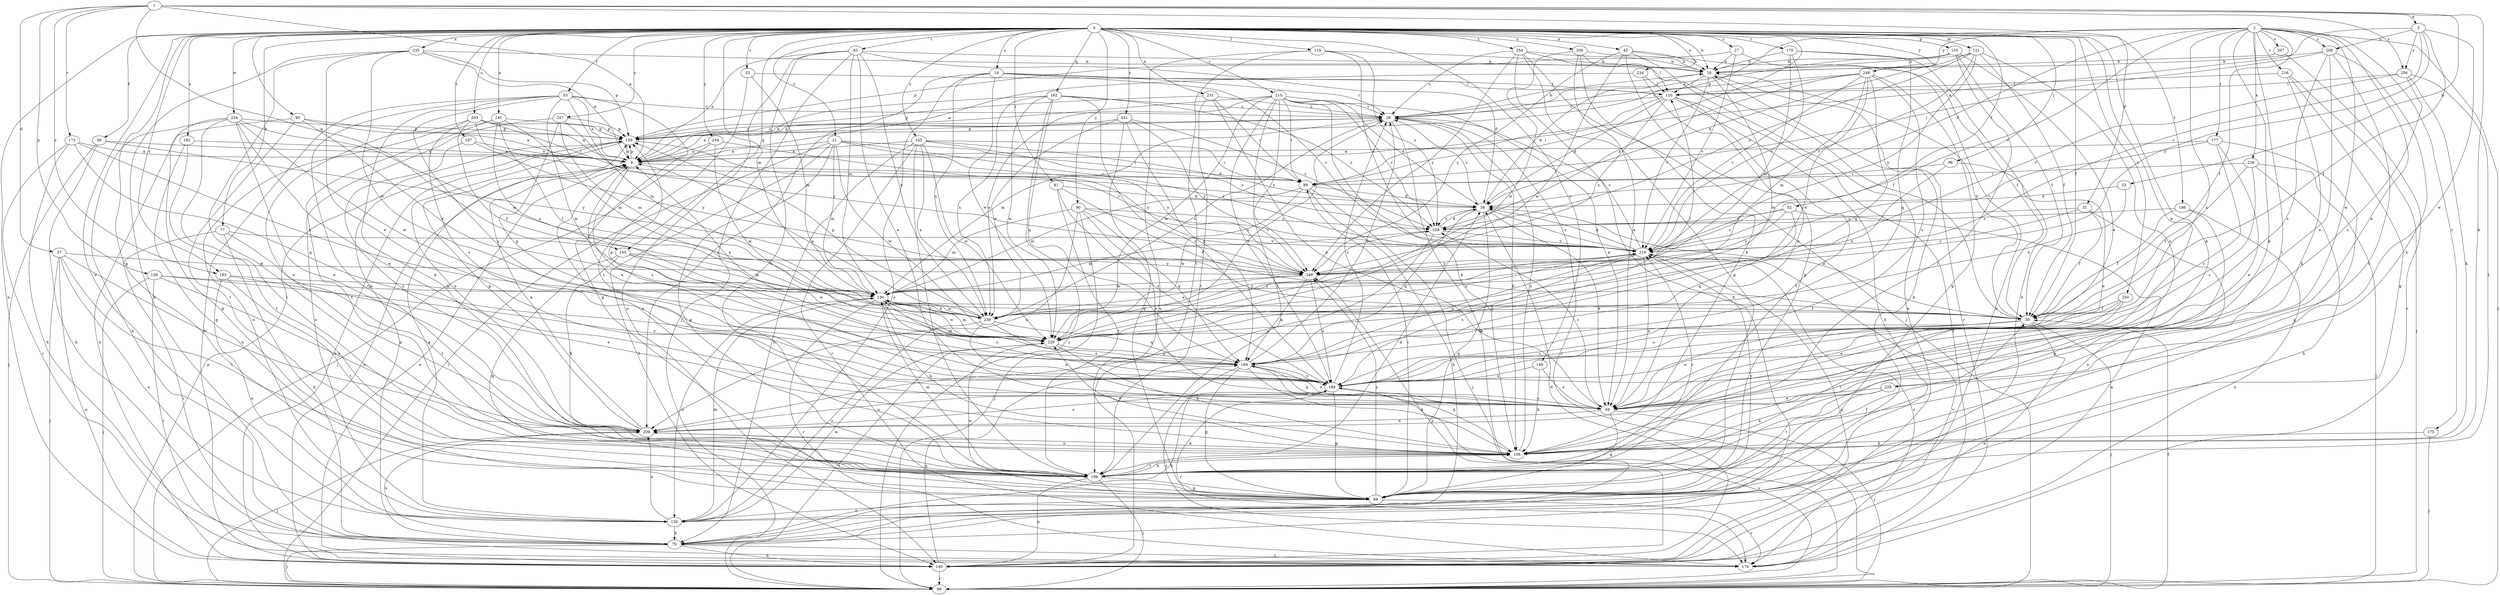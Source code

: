 strict digraph  {
0;
1;
2;
3;
9;
18;
19;
21;
23;
27;
28;
31;
33;
37;
38;
43;
49;
52;
53;
56;
59;
69;
77;
79;
81;
83;
85;
89;
90;
96;
99;
109;
119;
120;
121;
130;
140;
145;
149;
150;
155;
156;
159;
162;
165;
169;
170;
172;
175;
177;
179;
182;
183;
189;
197;
198;
199;
203;
206;
207;
208;
209;
215;
216;
219;
224;
228;
229;
231;
234;
235;
236;
239;
241;
244;
245;
247;
248;
249;
250;
254;
256;
259;
0 -> 18  [label=b];
0 -> 19  [label=c];
0 -> 21  [label=c];
0 -> 23  [label=c];
0 -> 27  [label=c];
0 -> 43  [label=e];
0 -> 49  [label=e];
0 -> 52  [label=f];
0 -> 53  [label=f];
0 -> 56  [label=f];
0 -> 59  [label=f];
0 -> 69  [label=g];
0 -> 77  [label=h];
0 -> 81  [label=i];
0 -> 83  [label=i];
0 -> 85  [label=i];
0 -> 89  [label=i];
0 -> 90  [label=j];
0 -> 96  [label=j];
0 -> 109  [label=k];
0 -> 119  [label=l];
0 -> 121  [label=m];
0 -> 130  [label=m];
0 -> 140  [label=n];
0 -> 145  [label=o];
0 -> 149  [label=o];
0 -> 150  [label=o];
0 -> 155  [label=p];
0 -> 162  [label=q];
0 -> 165  [label=q];
0 -> 170  [label=r];
0 -> 182  [label=s];
0 -> 183  [label=s];
0 -> 197  [label=t];
0 -> 198  [label=t];
0 -> 203  [label=u];
0 -> 206  [label=u];
0 -> 215  [label=v];
0 -> 224  [label=w];
0 -> 231  [label=x];
0 -> 234  [label=x];
0 -> 235  [label=x];
0 -> 241  [label=y];
0 -> 244  [label=y];
0 -> 245  [label=y];
0 -> 247  [label=y];
0 -> 248  [label=y];
0 -> 250  [label=z];
0 -> 254  [label=z];
1 -> 3  [label=a];
1 -> 9  [label=a];
1 -> 31  [label=d];
1 -> 33  [label=d];
1 -> 37  [label=d];
1 -> 109  [label=k];
1 -> 156  [label=p];
1 -> 165  [label=q];
1 -> 172  [label=r];
1 -> 183  [label=s];
1 -> 256  [label=z];
2 -> 38  [label=d];
2 -> 49  [label=e];
2 -> 59  [label=f];
2 -> 99  [label=j];
2 -> 109  [label=k];
2 -> 159  [label=p];
2 -> 175  [label=r];
2 -> 177  [label=r];
2 -> 189  [label=s];
2 -> 199  [label=t];
2 -> 207  [label=u];
2 -> 208  [label=u];
2 -> 216  [label=v];
2 -> 219  [label=v];
2 -> 228  [label=w];
2 -> 236  [label=x];
2 -> 248  [label=y];
3 -> 9  [label=a];
3 -> 59  [label=f];
3 -> 208  [label=u];
3 -> 219  [label=v];
3 -> 228  [label=w];
3 -> 249  [label=y];
3 -> 256  [label=z];
9 -> 89  [label=i];
9 -> 140  [label=n];
9 -> 159  [label=p];
9 -> 189  [label=s];
18 -> 120  [label=l];
18 -> 179  [label=r];
18 -> 219  [label=v];
18 -> 229  [label=w];
19 -> 28  [label=c];
19 -> 120  [label=l];
19 -> 150  [label=o];
19 -> 209  [label=u];
19 -> 219  [label=v];
19 -> 229  [label=w];
19 -> 239  [label=x];
21 -> 9  [label=a];
21 -> 69  [label=g];
21 -> 89  [label=i];
21 -> 99  [label=j];
21 -> 130  [label=m];
21 -> 140  [label=n];
21 -> 219  [label=v];
21 -> 229  [label=w];
21 -> 249  [label=y];
23 -> 120  [label=l];
23 -> 130  [label=m];
23 -> 199  [label=t];
27 -> 18  [label=b];
27 -> 140  [label=n];
27 -> 159  [label=p];
27 -> 219  [label=v];
28 -> 18  [label=b];
28 -> 79  [label=h];
28 -> 109  [label=k];
28 -> 130  [label=m];
28 -> 159  [label=p];
31 -> 59  [label=f];
31 -> 150  [label=o];
31 -> 249  [label=y];
31 -> 259  [label=z];
33 -> 38  [label=d];
33 -> 239  [label=x];
37 -> 99  [label=j];
37 -> 140  [label=n];
37 -> 150  [label=o];
37 -> 199  [label=t];
37 -> 209  [label=u];
37 -> 249  [label=y];
38 -> 18  [label=b];
38 -> 28  [label=c];
38 -> 49  [label=e];
38 -> 69  [label=g];
38 -> 169  [label=q];
38 -> 219  [label=v];
38 -> 259  [label=z];
43 -> 18  [label=b];
43 -> 59  [label=f];
43 -> 69  [label=g];
43 -> 140  [label=n];
43 -> 229  [label=w];
43 -> 249  [label=y];
49 -> 69  [label=g];
49 -> 99  [label=j];
49 -> 169  [label=q];
49 -> 209  [label=u];
49 -> 259  [label=z];
52 -> 140  [label=n];
52 -> 169  [label=q];
52 -> 219  [label=v];
52 -> 249  [label=y];
52 -> 259  [label=z];
53 -> 9  [label=a];
53 -> 28  [label=c];
53 -> 69  [label=g];
53 -> 109  [label=k];
53 -> 130  [label=m];
53 -> 140  [label=n];
53 -> 189  [label=s];
53 -> 199  [label=t];
53 -> 229  [label=w];
56 -> 9  [label=a];
56 -> 79  [label=h];
56 -> 99  [label=j];
56 -> 249  [label=y];
59 -> 18  [label=b];
59 -> 38  [label=d];
59 -> 49  [label=e];
59 -> 99  [label=j];
59 -> 140  [label=n];
59 -> 189  [label=s];
59 -> 229  [label=w];
69 -> 59  [label=f];
69 -> 89  [label=i];
69 -> 150  [label=o];
69 -> 179  [label=r];
69 -> 219  [label=v];
69 -> 229  [label=w];
69 -> 249  [label=y];
77 -> 79  [label=h];
77 -> 179  [label=r];
77 -> 199  [label=t];
77 -> 219  [label=v];
79 -> 99  [label=j];
79 -> 140  [label=n];
79 -> 159  [label=p];
79 -> 179  [label=r];
79 -> 209  [label=u];
81 -> 38  [label=d];
81 -> 59  [label=f];
81 -> 189  [label=s];
81 -> 199  [label=t];
83 -> 9  [label=a];
83 -> 18  [label=b];
83 -> 38  [label=d];
83 -> 49  [label=e];
83 -> 99  [label=j];
83 -> 130  [label=m];
83 -> 140  [label=n];
83 -> 199  [label=t];
83 -> 239  [label=x];
85 -> 9  [label=a];
85 -> 140  [label=n];
85 -> 159  [label=p];
85 -> 199  [label=t];
85 -> 239  [label=x];
89 -> 38  [label=d];
89 -> 79  [label=h];
89 -> 99  [label=j];
89 -> 130  [label=m];
89 -> 229  [label=w];
90 -> 49  [label=e];
90 -> 99  [label=j];
90 -> 130  [label=m];
90 -> 169  [label=q];
90 -> 209  [label=u];
90 -> 219  [label=v];
90 -> 259  [label=z];
96 -> 49  [label=e];
96 -> 89  [label=i];
96 -> 239  [label=x];
99 -> 28  [label=c];
99 -> 59  [label=f];
99 -> 159  [label=p];
99 -> 189  [label=s];
109 -> 9  [label=a];
109 -> 28  [label=c];
109 -> 169  [label=q];
109 -> 199  [label=t];
109 -> 209  [label=u];
109 -> 229  [label=w];
119 -> 18  [label=b];
119 -> 140  [label=n];
119 -> 199  [label=t];
119 -> 219  [label=v];
119 -> 259  [label=z];
120 -> 28  [label=c];
120 -> 38  [label=d];
120 -> 79  [label=h];
120 -> 89  [label=i];
120 -> 179  [label=r];
120 -> 199  [label=t];
120 -> 249  [label=y];
121 -> 18  [label=b];
121 -> 38  [label=d];
121 -> 59  [label=f];
121 -> 209  [label=u];
121 -> 219  [label=v];
121 -> 249  [label=y];
121 -> 259  [label=z];
130 -> 59  [label=f];
130 -> 109  [label=k];
130 -> 150  [label=o];
130 -> 179  [label=r];
130 -> 189  [label=s];
130 -> 229  [label=w];
130 -> 239  [label=x];
140 -> 9  [label=a];
140 -> 38  [label=d];
140 -> 99  [label=j];
140 -> 169  [label=q];
140 -> 249  [label=y];
145 -> 59  [label=f];
145 -> 130  [label=m];
145 -> 150  [label=o];
145 -> 159  [label=p];
145 -> 199  [label=t];
145 -> 239  [label=x];
149 -> 49  [label=e];
149 -> 109  [label=k];
149 -> 189  [label=s];
150 -> 9  [label=a];
150 -> 18  [label=b];
150 -> 79  [label=h];
150 -> 130  [label=m];
150 -> 209  [label=u];
150 -> 229  [label=w];
155 -> 18  [label=b];
155 -> 28  [label=c];
155 -> 49  [label=e];
155 -> 59  [label=f];
155 -> 199  [label=t];
156 -> 99  [label=j];
156 -> 130  [label=m];
156 -> 179  [label=r];
156 -> 189  [label=s];
156 -> 209  [label=u];
159 -> 9  [label=a];
159 -> 28  [label=c];
159 -> 140  [label=n];
159 -> 209  [label=u];
159 -> 219  [label=v];
162 -> 9  [label=a];
162 -> 28  [label=c];
162 -> 99  [label=j];
162 -> 169  [label=q];
162 -> 189  [label=s];
162 -> 229  [label=w];
162 -> 239  [label=x];
162 -> 259  [label=z];
165 -> 69  [label=g];
165 -> 109  [label=k];
165 -> 130  [label=m];
165 -> 229  [label=w];
165 -> 249  [label=y];
169 -> 28  [label=c];
169 -> 49  [label=e];
169 -> 69  [label=g];
169 -> 109  [label=k];
169 -> 130  [label=m];
169 -> 159  [label=p];
169 -> 179  [label=r];
169 -> 189  [label=s];
170 -> 18  [label=b];
170 -> 79  [label=h];
170 -> 130  [label=m];
170 -> 169  [label=q];
170 -> 219  [label=v];
172 -> 9  [label=a];
172 -> 79  [label=h];
172 -> 169  [label=q];
172 -> 179  [label=r];
172 -> 239  [label=x];
175 -> 99  [label=j];
175 -> 109  [label=k];
177 -> 9  [label=a];
177 -> 49  [label=e];
177 -> 69  [label=g];
177 -> 189  [label=s];
177 -> 219  [label=v];
179 -> 219  [label=v];
182 -> 9  [label=a];
182 -> 69  [label=g];
182 -> 199  [label=t];
183 -> 49  [label=e];
183 -> 130  [label=m];
183 -> 150  [label=o];
183 -> 199  [label=t];
189 -> 9  [label=a];
189 -> 28  [label=c];
189 -> 49  [label=e];
189 -> 69  [label=g];
189 -> 79  [label=h];
189 -> 179  [label=r];
189 -> 209  [label=u];
197 -> 9  [label=a];
197 -> 209  [label=u];
197 -> 249  [label=y];
198 -> 59  [label=f];
198 -> 69  [label=g];
198 -> 140  [label=n];
198 -> 259  [label=z];
199 -> 38  [label=d];
199 -> 69  [label=g];
199 -> 99  [label=j];
199 -> 109  [label=k];
199 -> 130  [label=m];
199 -> 140  [label=n];
199 -> 219  [label=v];
203 -> 9  [label=a];
203 -> 59  [label=f];
203 -> 89  [label=i];
203 -> 159  [label=p];
203 -> 189  [label=s];
203 -> 209  [label=u];
203 -> 249  [label=y];
206 -> 18  [label=b];
206 -> 49  [label=e];
206 -> 109  [label=k];
206 -> 120  [label=l];
206 -> 229  [label=w];
207 -> 18  [label=b];
207 -> 179  [label=r];
208 -> 18  [label=b];
208 -> 49  [label=e];
208 -> 89  [label=i];
208 -> 109  [label=k];
208 -> 189  [label=s];
208 -> 199  [label=t];
209 -> 9  [label=a];
209 -> 99  [label=j];
209 -> 109  [label=k];
209 -> 159  [label=p];
209 -> 189  [label=s];
215 -> 9  [label=a];
215 -> 28  [label=c];
215 -> 38  [label=d];
215 -> 49  [label=e];
215 -> 89  [label=i];
215 -> 109  [label=k];
215 -> 189  [label=s];
215 -> 199  [label=t];
215 -> 229  [label=w];
215 -> 239  [label=x];
215 -> 249  [label=y];
215 -> 259  [label=z];
216 -> 69  [label=g];
216 -> 99  [label=j];
216 -> 109  [label=k];
216 -> 120  [label=l];
219 -> 28  [label=c];
219 -> 38  [label=d];
219 -> 49  [label=e];
219 -> 140  [label=n];
219 -> 169  [label=q];
219 -> 179  [label=r];
219 -> 189  [label=s];
219 -> 239  [label=x];
219 -> 249  [label=y];
224 -> 49  [label=e];
224 -> 69  [label=g];
224 -> 79  [label=h];
224 -> 130  [label=m];
224 -> 159  [label=p];
224 -> 199  [label=t];
224 -> 209  [label=u];
224 -> 229  [label=w];
228 -> 49  [label=e];
228 -> 109  [label=k];
228 -> 199  [label=t];
229 -> 9  [label=a];
229 -> 28  [label=c];
229 -> 99  [label=j];
229 -> 109  [label=k];
229 -> 120  [label=l];
229 -> 130  [label=m];
229 -> 169  [label=q];
229 -> 259  [label=z];
231 -> 28  [label=c];
231 -> 49  [label=e];
231 -> 89  [label=i];
231 -> 159  [label=p];
231 -> 199  [label=t];
234 -> 9  [label=a];
234 -> 49  [label=e];
234 -> 120  [label=l];
235 -> 9  [label=a];
235 -> 18  [label=b];
235 -> 49  [label=e];
235 -> 79  [label=h];
235 -> 159  [label=p];
235 -> 199  [label=t];
235 -> 229  [label=w];
236 -> 59  [label=f];
236 -> 79  [label=h];
236 -> 89  [label=i];
236 -> 99  [label=j];
236 -> 189  [label=s];
239 -> 9  [label=a];
239 -> 28  [label=c];
239 -> 49  [label=e];
239 -> 130  [label=m];
239 -> 150  [label=o];
239 -> 159  [label=p];
239 -> 169  [label=q];
239 -> 189  [label=s];
239 -> 219  [label=v];
241 -> 9  [label=a];
241 -> 69  [label=g];
241 -> 159  [label=p];
241 -> 169  [label=q];
241 -> 239  [label=x];
241 -> 249  [label=y];
241 -> 259  [label=z];
244 -> 9  [label=a];
244 -> 99  [label=j];
244 -> 229  [label=w];
244 -> 249  [label=y];
245 -> 9  [label=a];
245 -> 38  [label=d];
245 -> 79  [label=h];
245 -> 89  [label=i];
245 -> 179  [label=r];
245 -> 199  [label=t];
245 -> 229  [label=w];
245 -> 239  [label=x];
245 -> 259  [label=z];
247 -> 38  [label=d];
247 -> 130  [label=m];
247 -> 150  [label=o];
247 -> 159  [label=p];
247 -> 169  [label=q];
248 -> 28  [label=c];
248 -> 69  [label=g];
248 -> 120  [label=l];
248 -> 130  [label=m];
248 -> 169  [label=q];
248 -> 189  [label=s];
248 -> 219  [label=v];
248 -> 229  [label=w];
248 -> 259  [label=z];
249 -> 130  [label=m];
249 -> 169  [label=q];
249 -> 189  [label=s];
249 -> 239  [label=x];
250 -> 49  [label=e];
250 -> 59  [label=f];
250 -> 189  [label=s];
250 -> 199  [label=t];
254 -> 18  [label=b];
254 -> 28  [label=c];
254 -> 59  [label=f];
254 -> 69  [label=g];
254 -> 79  [label=h];
254 -> 99  [label=j];
254 -> 249  [label=y];
256 -> 109  [label=k];
256 -> 120  [label=l];
256 -> 189  [label=s];
256 -> 199  [label=t];
256 -> 219  [label=v];
259 -> 38  [label=d];
259 -> 130  [label=m];
259 -> 209  [label=u];
259 -> 219  [label=v];
}
